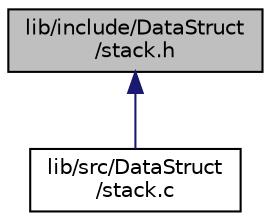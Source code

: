 digraph "lib/include/DataStruct/stack.h"
{
 // LATEX_PDF_SIZE
  edge [fontname="Helvetica",fontsize="10",labelfontname="Helvetica",labelfontsize="10"];
  node [fontname="Helvetica",fontsize="10",shape=record];
  Node1 [label="lib/include/DataStruct\l/stack.h",height=0.2,width=0.4,color="black", fillcolor="grey75", style="filled", fontcolor="black",tooltip=" "];
  Node1 -> Node2 [dir="back",color="midnightblue",fontsize="10",style="solid",fontname="Helvetica"];
  Node2 [label="lib/src/DataStruct\l/stack.c",height=0.2,width=0.4,color="black", fillcolor="white", style="filled",URL="$stack_8c.html",tooltip=" "];
}
